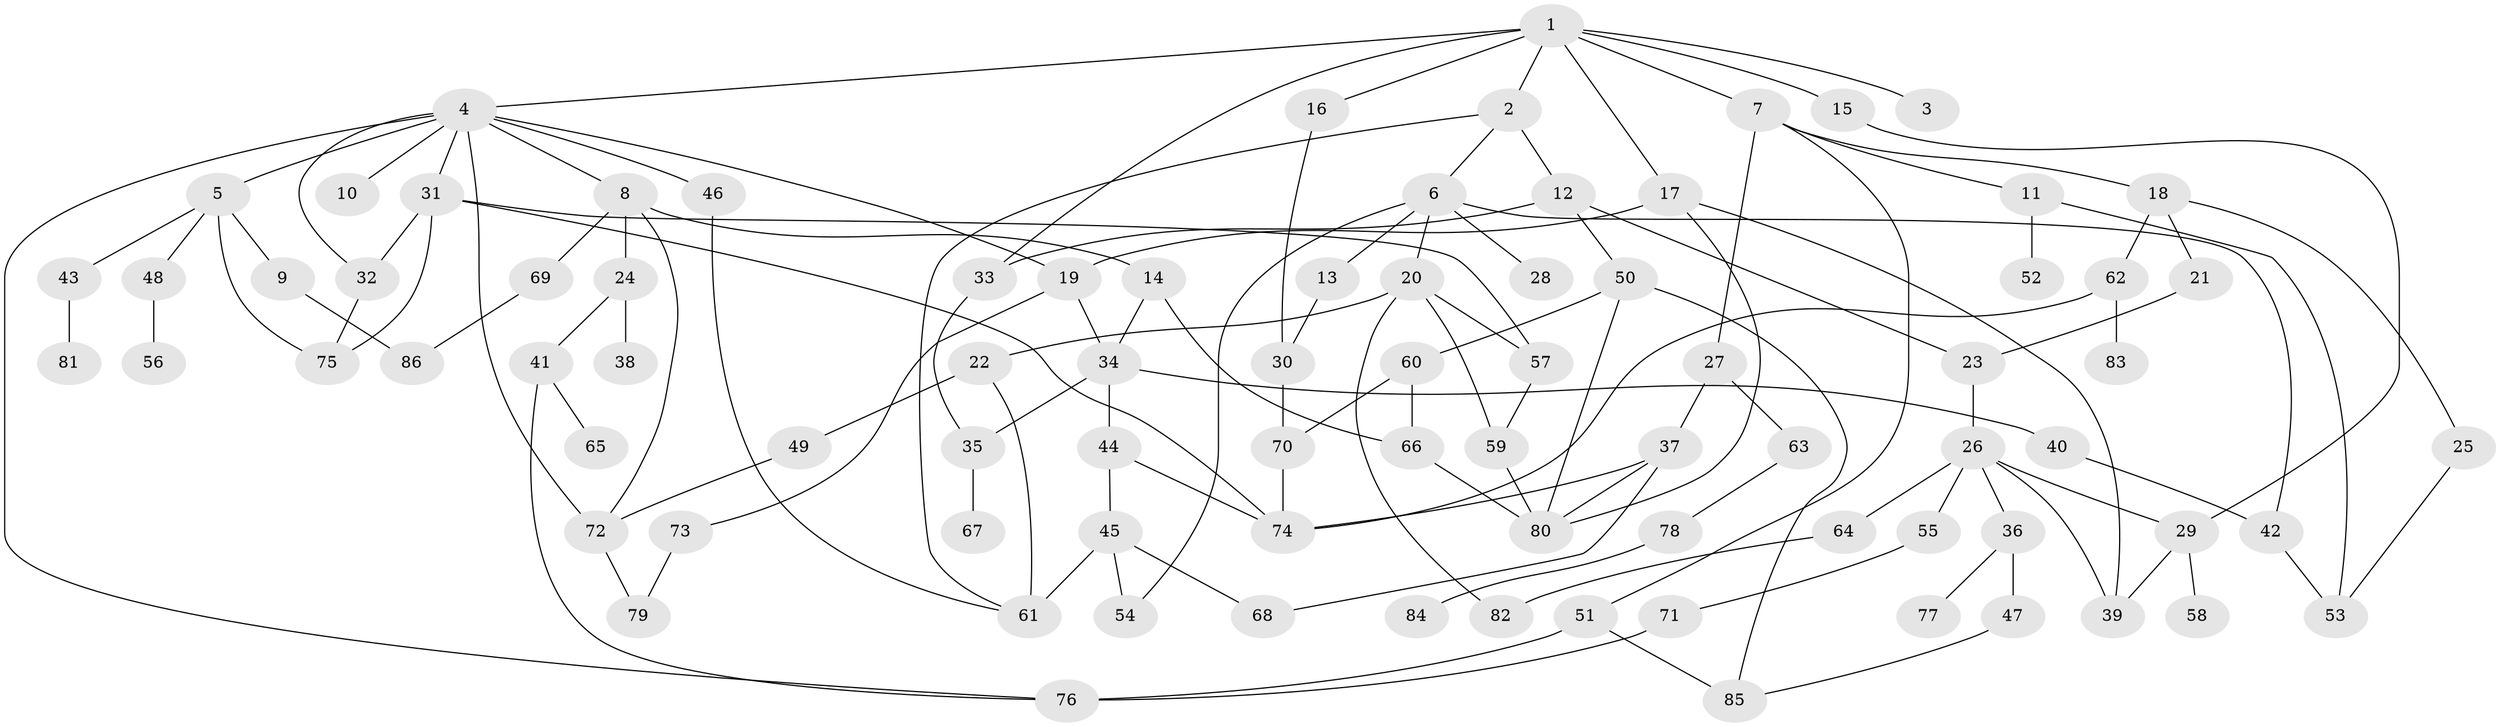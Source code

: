 // coarse degree distribution, {6: 0.15384615384615385, 5: 0.07692307692307693, 10: 0.038461538461538464, 4: 0.2692307692307692, 8: 0.07692307692307693, 2: 0.23076923076923078, 3: 0.038461538461538464, 1: 0.11538461538461539}
// Generated by graph-tools (version 1.1) at 2025/49/03/04/25 22:49:12]
// undirected, 86 vertices, 127 edges
graph export_dot {
  node [color=gray90,style=filled];
  1;
  2;
  3;
  4;
  5;
  6;
  7;
  8;
  9;
  10;
  11;
  12;
  13;
  14;
  15;
  16;
  17;
  18;
  19;
  20;
  21;
  22;
  23;
  24;
  25;
  26;
  27;
  28;
  29;
  30;
  31;
  32;
  33;
  34;
  35;
  36;
  37;
  38;
  39;
  40;
  41;
  42;
  43;
  44;
  45;
  46;
  47;
  48;
  49;
  50;
  51;
  52;
  53;
  54;
  55;
  56;
  57;
  58;
  59;
  60;
  61;
  62;
  63;
  64;
  65;
  66;
  67;
  68;
  69;
  70;
  71;
  72;
  73;
  74;
  75;
  76;
  77;
  78;
  79;
  80;
  81;
  82;
  83;
  84;
  85;
  86;
  1 -- 2;
  1 -- 3;
  1 -- 4;
  1 -- 7;
  1 -- 15;
  1 -- 16;
  1 -- 17;
  1 -- 33;
  2 -- 6;
  2 -- 12;
  2 -- 61;
  4 -- 5;
  4 -- 8;
  4 -- 10;
  4 -- 19;
  4 -- 31;
  4 -- 46;
  4 -- 72;
  4 -- 76;
  4 -- 32;
  5 -- 9;
  5 -- 43;
  5 -- 48;
  5 -- 75;
  6 -- 13;
  6 -- 20;
  6 -- 28;
  6 -- 42;
  6 -- 54;
  7 -- 11;
  7 -- 18;
  7 -- 27;
  7 -- 51;
  8 -- 14;
  8 -- 24;
  8 -- 69;
  8 -- 72;
  9 -- 86;
  11 -- 52;
  11 -- 53;
  12 -- 23;
  12 -- 50;
  12 -- 33;
  13 -- 30;
  14 -- 34;
  14 -- 66;
  15 -- 29;
  16 -- 30;
  17 -- 80;
  17 -- 39;
  17 -- 19;
  18 -- 21;
  18 -- 25;
  18 -- 62;
  19 -- 73;
  19 -- 34;
  20 -- 22;
  20 -- 59;
  20 -- 82;
  20 -- 57;
  21 -- 23;
  22 -- 49;
  22 -- 61;
  23 -- 26;
  24 -- 38;
  24 -- 41;
  25 -- 53;
  26 -- 36;
  26 -- 39;
  26 -- 55;
  26 -- 64;
  26 -- 29;
  27 -- 37;
  27 -- 63;
  29 -- 58;
  29 -- 39;
  30 -- 70;
  31 -- 32;
  31 -- 57;
  31 -- 74;
  31 -- 75;
  32 -- 75;
  33 -- 35;
  34 -- 35;
  34 -- 40;
  34 -- 44;
  35 -- 67;
  36 -- 47;
  36 -- 77;
  37 -- 68;
  37 -- 74;
  37 -- 80;
  40 -- 42;
  41 -- 65;
  41 -- 76;
  42 -- 53;
  43 -- 81;
  44 -- 45;
  44 -- 74;
  45 -- 54;
  45 -- 68;
  45 -- 61;
  46 -- 61;
  47 -- 85;
  48 -- 56;
  49 -- 72;
  50 -- 60;
  50 -- 80;
  50 -- 85;
  51 -- 76;
  51 -- 85;
  55 -- 71;
  57 -- 59;
  59 -- 80;
  60 -- 70;
  60 -- 66;
  62 -- 74;
  62 -- 83;
  63 -- 78;
  64 -- 82;
  66 -- 80;
  69 -- 86;
  70 -- 74;
  71 -- 76;
  72 -- 79;
  73 -- 79;
  78 -- 84;
}

